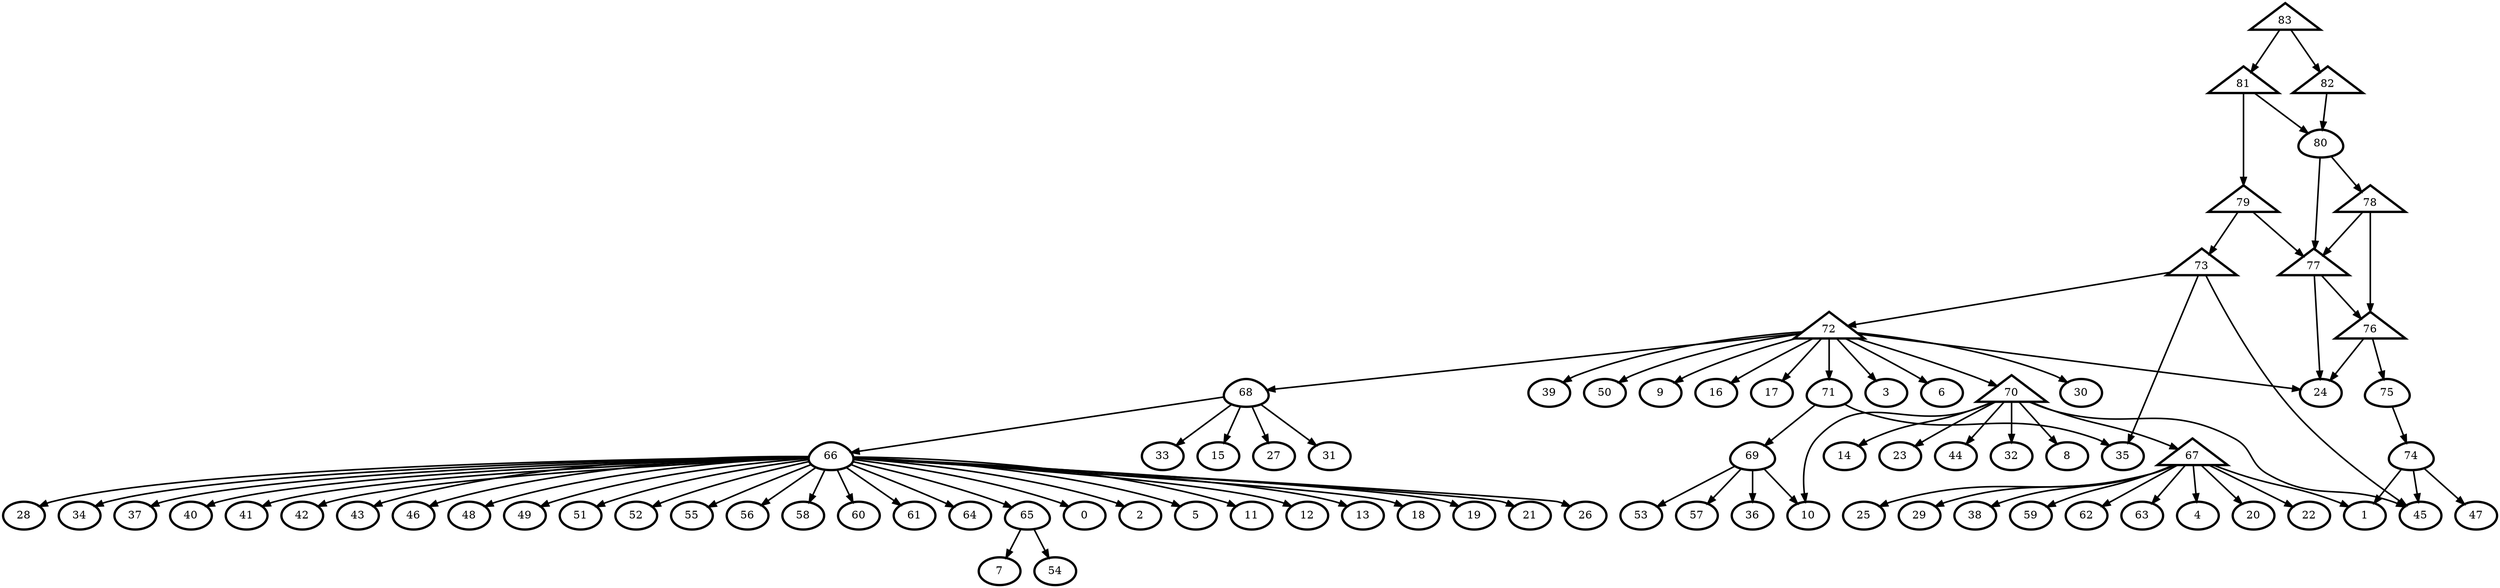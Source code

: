 digraph G {
    0 [penwidth=3,label="0"]
    1 [penwidth=3,label="1"]
    2 [penwidth=3,label="2"]
    3 [penwidth=3,label="3"]
    4 [penwidth=3,label="4"]
    5 [penwidth=3,label="5"]
    6 [penwidth=3,label="6"]
    7 [penwidth=3,label="7"]
    8 [penwidth=3,label="8"]
    9 [penwidth=3,label="9"]
    10 [penwidth=3,label="10"]
    11 [penwidth=3,label="11"]
    12 [penwidth=3,label="12"]
    13 [penwidth=3,label="13"]
    14 [penwidth=3,label="14"]
    15 [penwidth=3,label="15"]
    16 [penwidth=3,label="16"]
    17 [penwidth=3,label="17"]
    18 [penwidth=3,label="18"]
    19 [penwidth=3,label="19"]
    20 [penwidth=3,label="20"]
    21 [penwidth=3,label="21"]
    22 [penwidth=3,label="22"]
    23 [penwidth=3,label="23"]
    24 [penwidth=3,label="24"]
    25 [penwidth=3,label="25"]
    26 [penwidth=3,label="26"]
    27 [penwidth=3,label="27"]
    28 [penwidth=3,label="28"]
    29 [penwidth=3,label="29"]
    30 [penwidth=3,label="30"]
    31 [penwidth=3,label="31"]
    32 [penwidth=3,label="32"]
    33 [penwidth=3,label="33"]
    34 [penwidth=3,label="34"]
    35 [penwidth=3,label="35"]
    36 [penwidth=3,label="36"]
    37 [penwidth=3,label="37"]
    38 [penwidth=3,label="38"]
    39 [penwidth=3,label="39"]
    40 [penwidth=3,label="40"]
    41 [penwidth=3,label="41"]
    42 [penwidth=3,label="42"]
    43 [penwidth=3,label="43"]
    44 [penwidth=3,label="44"]
    45 [penwidth=3,label="45"]
    46 [penwidth=3,label="46"]
    47 [penwidth=3,label="47"]
    48 [penwidth=3,label="48"]
    49 [penwidth=3,label="49"]
    50 [penwidth=3,label="50"]
    51 [penwidth=3,label="51"]
    52 [penwidth=3,label="52"]
    53 [penwidth=3,label="53"]
    54 [penwidth=3,label="54"]
    55 [penwidth=3,label="55"]
    56 [penwidth=3,label="56"]
    57 [penwidth=3,label="57"]
    58 [penwidth=3,label="58"]
    59 [penwidth=3,label="59"]
    60 [penwidth=3,label="60"]
    61 [penwidth=3,label="61"]
    62 [penwidth=3,label="62"]
    63 [penwidth=3,label="63"]
    64 [penwidth=3,label="64"]
    65 [penwidth=3,label="65",shape = "egg"]
    66 [penwidth=3,label="66",shape = "egg"]
    67 [penwidth=3,label="68",shape = "egg"]
    68 [penwidth=3,label="69",shape = "egg"]
    69 [penwidth=3,label="71",shape = "egg"]
    70 [penwidth=3,label="74",shape = "egg"]
    71 [penwidth=3,label="75",shape = "egg"]
    72 [penwidth=3,label="80",shape = "egg"]
    73 [penwidth=3,label="67",shape = "triangle"]
    74 [penwidth=3,label="70",shape = "triangle"]
    75 [penwidth=3,label="72",shape = "triangle"]
    76 [penwidth=3,label="73",shape = "triangle"]
    77 [penwidth=3,label="76",shape = "triangle"]
    78 [penwidth=3,label="77",shape = "triangle"]
    79 [penwidth=3,label="78",shape = "triangle"]
    80 [penwidth=3,label="79",shape = "triangle"]
    81 [penwidth=3,label="81",shape = "triangle"]
    82 [penwidth=3,label="82",shape = "triangle"]
    83 [penwidth=3,label="83",shape = "triangle"]

    65 -> 7 [penwidth=2]
    65 -> 54 [penwidth=2]
    66 -> 37 [penwidth=2]
    66 -> 49 [penwidth=2]
    66 -> 12 [penwidth=2]
    66 -> 43 [penwidth=2]
    66 -> 18 [penwidth=2]
    66 -> 56 [penwidth=2]
    66 -> 40 [penwidth=2]
    66 -> 11 [penwidth=2]
    66 -> 41 [penwidth=2]
    66 -> 52 [penwidth=2]
    66 -> 65 [penwidth=2]
    66 -> 26 [penwidth=2]
    66 -> 34 [penwidth=2]
    66 -> 2 [penwidth=2]
    66 -> 0 [penwidth=2]
    66 -> 28 [penwidth=2]
    66 -> 64 [penwidth=2]
    66 -> 48 [penwidth=2]
    66 -> 19 [penwidth=2]
    66 -> 61 [penwidth=2]
    66 -> 46 [penwidth=2]
    66 -> 42 [penwidth=2]
    66 -> 51 [penwidth=2]
    66 -> 5 [penwidth=2]
    66 -> 60 [penwidth=2]
    66 -> 21 [penwidth=2]
    66 -> 58 [penwidth=2]
    66 -> 13 [penwidth=2]
    66 -> 55 [penwidth=2]
    73 -> 22 [penwidth=2]
    73 -> 62 [penwidth=2]
    73 -> 4 [penwidth=2]
    73 -> 20 [penwidth=2]
    73 -> 38 [penwidth=2]
    73 -> 1 [penwidth=2]
    73 -> 63 [penwidth=2]
    73 -> 25 [penwidth=2]
    73 -> 59 [penwidth=2]
    73 -> 29 [penwidth=2]
    67 -> 33 [penwidth=2]
    67 -> 15 [penwidth=2]
    67 -> 66 [penwidth=2]
    67 -> 27 [penwidth=2]
    67 -> 31 [penwidth=2]
    68 -> 53 [penwidth=2]
    68 -> 10 [penwidth=2]
    68 -> 57 [penwidth=2]
    68 -> 36 [penwidth=2]
    74 -> 44 [penwidth=2]
    74 -> 45 [penwidth=2]
    74 -> 73 [penwidth=2]
    74 -> 23 [penwidth=2]
    74 -> 14 [penwidth=2]
    74 -> 10 [penwidth=2]
    74 -> 32 [penwidth=2]
    74 -> 8 [penwidth=2]
    69 -> 68 [penwidth=2]
    69 -> 35 [penwidth=2]
    75 -> 6 [penwidth=2]
    75 -> 16 [penwidth=2]
    75 -> 67 [penwidth=2]
    75 -> 17 [penwidth=2]
    75 -> 69 [penwidth=2]
    75 -> 9 [penwidth=2]
    75 -> 50 [penwidth=2]
    75 -> 3 [penwidth=2]
    75 -> 39 [penwidth=2]
    75 -> 74 [penwidth=2]
    75 -> 24 [penwidth=2]
    75 -> 30 [penwidth=2]
    76 -> 75 [penwidth=2]
    76 -> 45 [penwidth=2]
    76 -> 35 [penwidth=2]
    70 -> 45 [penwidth=2]
    70 -> 1 [penwidth=2]
    70 -> 47 [penwidth=2]
    71 -> 70 [penwidth=2]
    77 -> 71 [penwidth=2]
    77 -> 24 [penwidth=2]
    78 -> 77 [penwidth=2]
    78 -> 24 [penwidth=2]
    79 -> 78 [penwidth=2]
    79 -> 77 [penwidth=2]
    80 -> 76 [penwidth=2]
    80 -> 78 [penwidth=2]
    72 -> 78 [penwidth=2]
    72 -> 79 [penwidth=2]
    81 -> 72 [penwidth=2]
    81 -> 80 [penwidth=2]
    82 -> 72 [penwidth=2]
    83 -> 81 [penwidth=2]
    83 -> 82 [penwidth=2]
}